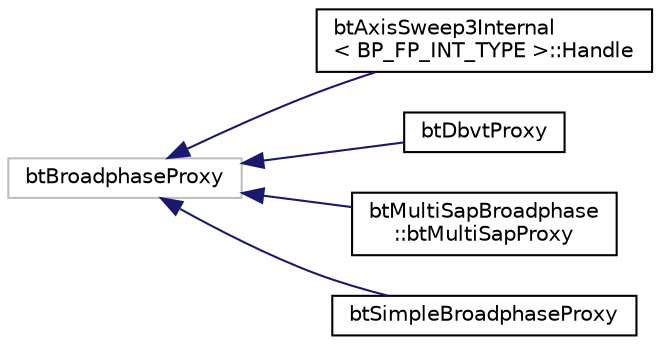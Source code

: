 digraph "Graphical Class Hierarchy"
{
  edge [fontname="Helvetica",fontsize="10",labelfontname="Helvetica",labelfontsize="10"];
  node [fontname="Helvetica",fontsize="10",shape=record];
  rankdir="LR";
  Node1 [label="btBroadphaseProxy",height=0.2,width=0.4,color="grey75", fillcolor="white", style="filled"];
  Node1 -> Node2 [dir="back",color="midnightblue",fontsize="10",style="solid",fontname="Helvetica"];
  Node2 [label="btAxisSweep3Internal\l\< BP_FP_INT_TYPE \>::Handle",height=0.2,width=0.4,color="black", fillcolor="white", style="filled",URL="$classbt_axis_sweep3_internal_1_1_handle.html"];
  Node1 -> Node3 [dir="back",color="midnightblue",fontsize="10",style="solid",fontname="Helvetica"];
  Node3 [label="btDbvtProxy",height=0.2,width=0.4,color="black", fillcolor="white", style="filled",URL="$structbt_dbvt_proxy.html"];
  Node1 -> Node4 [dir="back",color="midnightblue",fontsize="10",style="solid",fontname="Helvetica"];
  Node4 [label="btMultiSapBroadphase\l::btMultiSapProxy",height=0.2,width=0.4,color="black", fillcolor="white", style="filled",URL="$structbt_multi_sap_broadphase_1_1bt_multi_sap_proxy.html"];
  Node1 -> Node5 [dir="back",color="midnightblue",fontsize="10",style="solid",fontname="Helvetica"];
  Node5 [label="btSimpleBroadphaseProxy",height=0.2,width=0.4,color="black", fillcolor="white", style="filled",URL="$structbt_simple_broadphase_proxy.html"];
}
